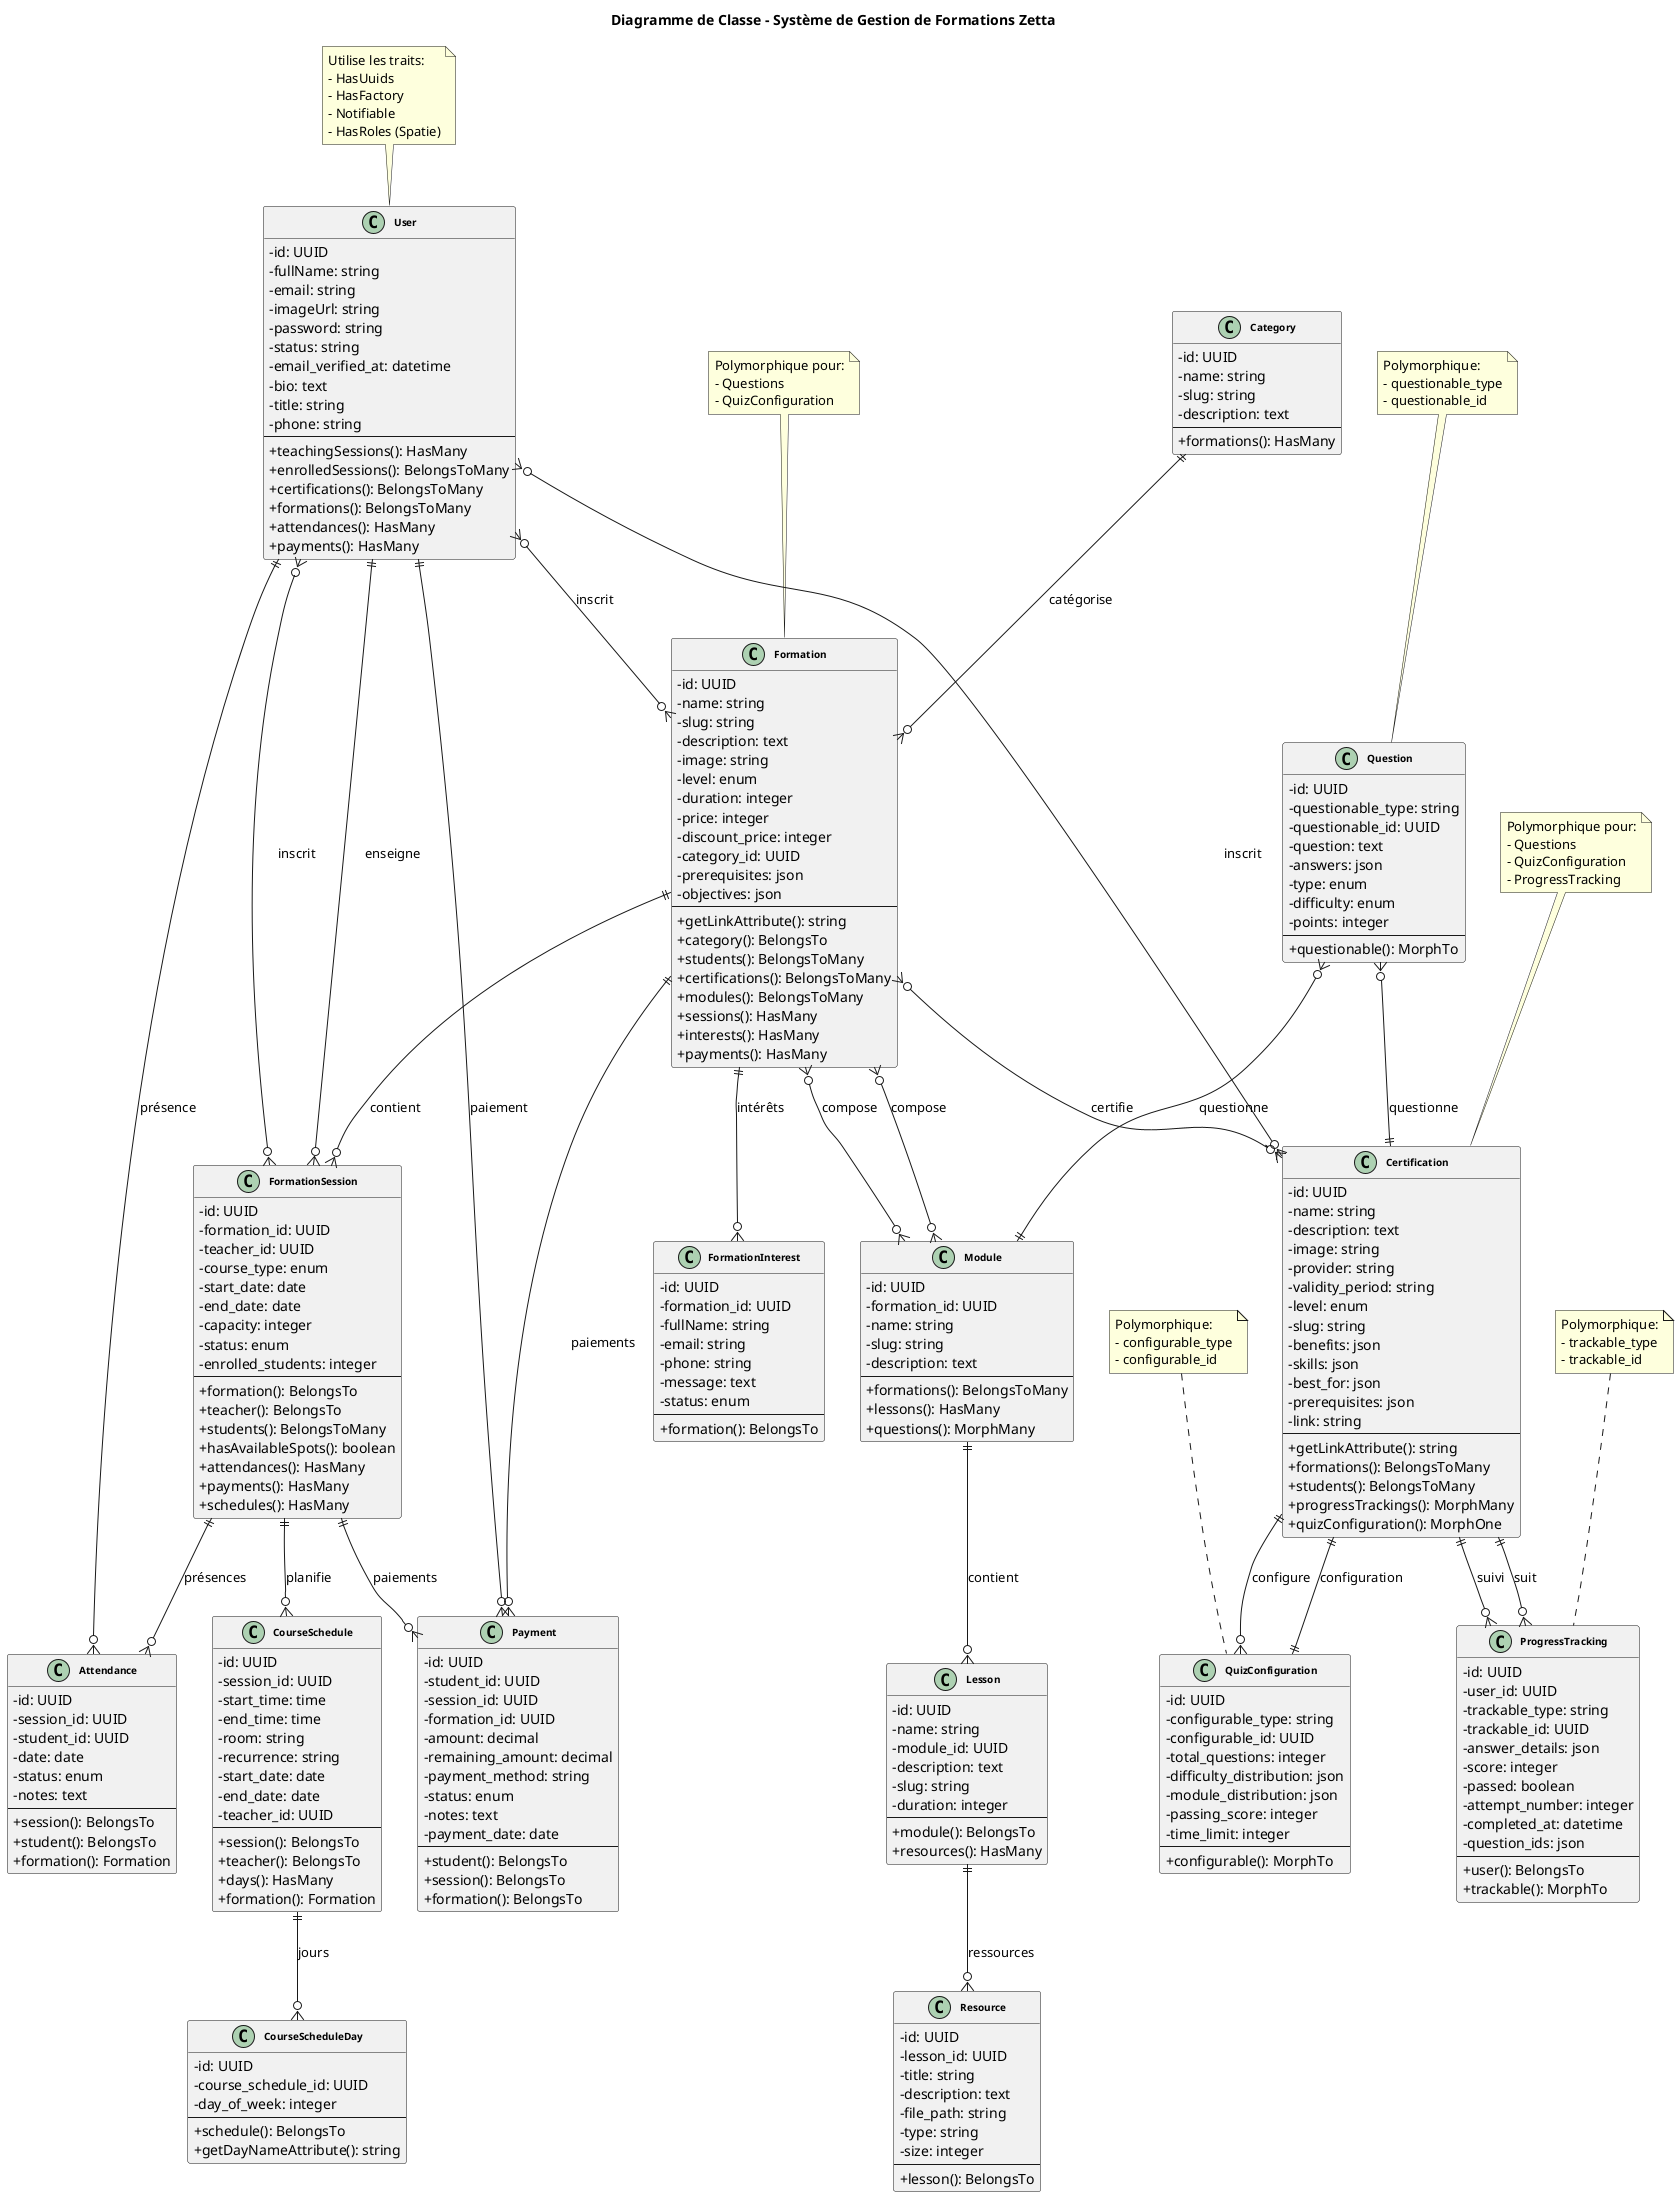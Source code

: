 @startuml Diagramme de Classe - Système Zetta

title Diagramme de Classe - Système de Gestion de Formations Zetta

' Configuration du style
skinparam classAttributeIconSize 0
skinparam classFontSize 10
skinparam classFontStyle bold
skinparam packageStyle rectangle

' === CLASSES PRINCIPALES ===

class User {
  -id: UUID
  -fullName: string
  -email: string
  -imageUrl: string
  -password: string
  -status: string
  -email_verified_at: datetime
  -bio: text
  -title: string
  -phone: string
  --
  +teachingSessions(): HasMany
  +enrolledSessions(): BelongsToMany
  +certifications(): BelongsToMany
  +formations(): BelongsToMany
  +attendances(): HasMany
  +payments(): HasMany
}

class Formation {
  -id: UUID
  -name: string
  -slug: string
  -description: text
  -image: string
  -level: enum
  -duration: integer
  -price: integer
  -discount_price: integer
  -category_id: UUID
  -prerequisites: json
  -objectives: json
  --
  +getLinkAttribute(): string
  +category(): BelongsTo
  +students(): BelongsToMany
  +certifications(): BelongsToMany
  +modules(): BelongsToMany
  +sessions(): HasMany
  +interests(): HasMany
  +payments(): HasMany
}

class FormationSession {
  -id: UUID
  -formation_id: UUID
  -teacher_id: UUID
  -course_type: enum
  -start_date: date
  -end_date: date
  -capacity: integer
  -status: enum
  -enrolled_students: integer
  --
  +formation(): BelongsTo
  +teacher(): BelongsTo
  +students(): BelongsToMany
  +hasAvailableSpots(): boolean
  +attendances(): HasMany
  +payments(): HasMany
  +schedules(): HasMany
}

class Module {
  -id: UUID
  -formation_id: UUID
  -name: string
  -slug: string
  -description: text
  --
  +formations(): BelongsToMany
  +lessons(): HasMany
  +questions(): MorphMany
}

class Lesson {
  -id: UUID
  -name: string
  -module_id: UUID
  -description: text
  -slug: string
  -duration: integer
  --
  +module(): BelongsTo
  +resources(): HasMany
}

class Category {
  -id: UUID
  -name: string
  -slug: string
  -description: text
  --
  +formations(): HasMany
}

class Certification {
  -id: UUID
  -name: string
  -description: text
  -image: string
  -provider: string
  -validity_period: string
  -level: enum
  -slug: string
  -benefits: json
  -skills: json
  -best_for: json
  -prerequisites: json
  -link: string
  --
  +getLinkAttribute(): string
  +formations(): BelongsToMany
  +students(): BelongsToMany
  +progressTrackings(): MorphMany
  +quizConfiguration(): MorphOne
}

class Question {
  -id: UUID
  -questionable_type: string
  -questionable_id: UUID
  -question: text
  -answers: json
  -type: enum
  -difficulty: enum
  -points: integer
  --
  +questionable(): MorphTo
}

class QuizConfiguration {
  -id: UUID
  -configurable_type: string
  -configurable_id: UUID
  -total_questions: integer
  -difficulty_distribution: json
  -module_distribution: json
  -passing_score: integer
  -time_limit: integer
  --
  +configurable(): MorphTo
}

class ProgressTracking {
  -id: UUID
  -user_id: UUID
  -trackable_type: string
  -trackable_id: UUID
  -answer_details: json
  -score: integer
  -passed: boolean
  -attempt_number: integer
  -completed_at: datetime
  -question_ids: json
  --
  +user(): BelongsTo
  +trackable(): MorphTo
}

class Attendance {
  -id: UUID
  -session_id: UUID
  -student_id: UUID
  -date: date
  -status: enum
  -notes: text
  --
  +session(): BelongsTo
  +student(): BelongsTo
  +formation(): Formation
}

class Payment {
  -id: UUID
  -student_id: UUID
  -session_id: UUID
  -formation_id: UUID
  -amount: decimal
  -remaining_amount: decimal
  -payment_method: string
  -status: enum
  -notes: text
  -payment_date: date
  --
  +student(): BelongsTo
  +session(): BelongsTo
  +formation(): BelongsTo
}

class Resource {
  -id: UUID
  -lesson_id: UUID
  -title: string
  -description: text
  -file_path: string
  -type: string
  -size: integer
  --
  +lesson(): BelongsTo
}

class CourseSchedule {
  -id: UUID
  -session_id: UUID
  -start_time: time
  -end_time: time
  -room: string
  -recurrence: string
  -start_date: date
  -end_date: date
  -teacher_id: UUID
  --
  +session(): BelongsTo
  +teacher(): BelongsTo
  +days(): HasMany
  +formation(): Formation
}

class CourseScheduleDay {
  -id: UUID
  -course_schedule_id: UUID
  -day_of_week: integer
  --
  +schedule(): BelongsTo
  +getDayNameAttribute(): string
}

class FormationInterest {
  -id: UUID
  -formation_id: UUID
  -fullName: string
  -email: string
  -phone: string
  -message: text
  -status: enum
  --
  +formation(): BelongsTo
}

' === RELATIONS ===

' Relations User
User ||--o{ FormationSession : "enseigne"
User }o--o{ FormationSession : "inscrit"
User }o--o{ Formation : "inscrit"
User }o--o{ Certification : "inscrit"
User ||--o{ Attendance : "présence"
User ||--o{ Payment : "paiement"

' Relations Formation
Formation ||--o{ FormationSession : "contient"
Formation ||--o{ FormationInterest : "intérêts"
Formation ||--o{ Payment : "paiements"
Formation }o--o{ Module : "compose"
Formation }o--o{ Certification : "certifie"
Category ||--o{ Formation : "catégorise"

' Relations FormationSession
FormationSession ||--o{ Attendance : "présences"
FormationSession ||--o{ Payment : "paiements"
FormationSession ||--o{ CourseSchedule : "planifie"

' Relations Module
Module ||--o{ Lesson : "contient"
Module }o--o{ Formation : "compose"

' Relations Lesson
Lesson ||--o{ Resource : "ressources"

' Relations Certification
Certification ||--o{ ProgressTracking : "suivi"
Certification ||--|| QuizConfiguration : "configuration"

' Relations polymorphiques
Question }o--|| Module : "questionne"
Question }o--|| Certification : "questionne"
QuizConfiguration }o--|| Certification : "configure"
ProgressTracking }o--|| Certification : "suit"

' Relations CourseSchedule
CourseSchedule ||--o{ CourseScheduleDay : "jours"

' === NOTES ===
note top of User
  Utilise les traits:
  - HasUuids
  - HasFactory
  - Notifiable
  - HasRoles (Spatie)
end note

note top of Formation
  Polymorphique pour:
  - Questions
  - QuizConfiguration
end note

note top of Certification
  Polymorphique pour:
  - Questions
  - QuizConfiguration
  - ProgressTracking
end note

note top of Question
  Polymorphique:
  - questionable_type
  - questionable_id
end note

note top of QuizConfiguration
  Polymorphique:
  - configurable_type
  - configurable_id
end note

note top of ProgressTracking
  Polymorphique:
  - trackable_type
  - trackable_id
end note

@enduml 